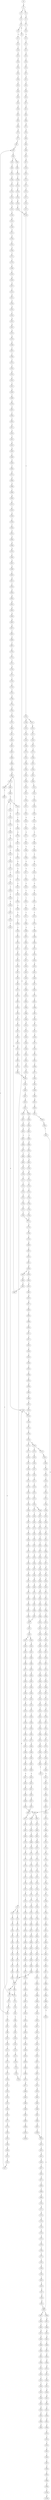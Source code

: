 strict digraph  {
	S0 -> S1 [ label = G ];
	S1 -> S2 [ label = A ];
	S1 -> S3 [ label = T ];
	S2 -> S4 [ label = A ];
	S3 -> S5 [ label = G ];
	S4 -> S6 [ label = C ];
	S5 -> S7 [ label = C ];
	S6 -> S8 [ label = C ];
	S6 -> S9 [ label = A ];
	S7 -> S10 [ label = A ];
	S8 -> S11 [ label = T ];
	S9 -> S12 [ label = C ];
	S10 -> S13 [ label = T ];
	S11 -> S14 [ label = T ];
	S12 -> S15 [ label = G ];
	S12 -> S16 [ label = C ];
	S13 -> S17 [ label = C ];
	S14 -> S18 [ label = C ];
	S15 -> S19 [ label = C ];
	S16 -> S20 [ label = C ];
	S17 -> S21 [ label = C ];
	S18 -> S22 [ label = G ];
	S19 -> S23 [ label = G ];
	S20 -> S24 [ label = G ];
	S21 -> S25 [ label = G ];
	S22 -> S26 [ label = T ];
	S23 -> S27 [ label = C ];
	S24 -> S28 [ label = T ];
	S25 -> S29 [ label = C ];
	S26 -> S30 [ label = A ];
	S27 -> S31 [ label = A ];
	S28 -> S32 [ label = A ];
	S29 -> S33 [ label = A ];
	S30 -> S34 [ label = C ];
	S31 -> S35 [ label = C ];
	S32 -> S36 [ label = C ];
	S33 -> S37 [ label = C ];
	S34 -> S38 [ label = T ];
	S35 -> S39 [ label = G ];
	S36 -> S40 [ label = G ];
	S37 -> S41 [ label = G ];
	S38 -> S42 [ label = T ];
	S39 -> S43 [ label = T ];
	S40 -> S44 [ label = T ];
	S41 -> S45 [ label = T ];
	S42 -> S46 [ label = C ];
	S43 -> S47 [ label = C ];
	S44 -> S48 [ label = C ];
	S45 -> S49 [ label = C ];
	S46 -> S50 [ label = A ];
	S47 -> S51 [ label = C ];
	S48 -> S52 [ label = C ];
	S49 -> S53 [ label = G ];
	S50 -> S54 [ label = A ];
	S51 -> S55 [ label = A ];
	S52 -> S56 [ label = A ];
	S53 -> S57 [ label = A ];
	S54 -> S58 [ label = G ];
	S55 -> S59 [ label = G ];
	S56 -> S60 [ label = G ];
	S57 -> S61 [ label = G ];
	S58 -> S62 [ label = C ];
	S59 -> S63 [ label = C ];
	S60 -> S63 [ label = C ];
	S61 -> S64 [ label = C ];
	S62 -> S65 [ label = G ];
	S63 -> S66 [ label = T ];
	S63 -> S67 [ label = G ];
	S64 -> S68 [ label = G ];
	S65 -> S69 [ label = A ];
	S66 -> S70 [ label = T ];
	S67 -> S71 [ label = A ];
	S68 -> S72 [ label = A ];
	S69 -> S73 [ label = G ];
	S70 -> S74 [ label = C ];
	S71 -> S75 [ label = G ];
	S72 -> S76 [ label = G ];
	S73 -> S77 [ label = T ];
	S74 -> S78 [ label = A ];
	S75 -> S79 [ label = T ];
	S76 -> S80 [ label = T ];
	S77 -> S81 [ label = C ];
	S78 -> S82 [ label = C ];
	S79 -> S83 [ label = C ];
	S80 -> S84 [ label = C ];
	S81 -> S85 [ label = C ];
	S82 -> S86 [ label = G ];
	S83 -> S85 [ label = C ];
	S83 -> S87 [ label = T ];
	S84 -> S88 [ label = G ];
	S85 -> S89 [ label = C ];
	S86 -> S90 [ label = C ];
	S87 -> S91 [ label = C ];
	S88 -> S92 [ label = A ];
	S89 -> S93 [ label = T ];
	S89 -> S94 [ label = G ];
	S90 -> S95 [ label = C ];
	S91 -> S96 [ label = G ];
	S92 -> S97 [ label = A ];
	S93 -> S98 [ label = C ];
	S94 -> S99 [ label = C ];
	S95 -> S100 [ label = C ];
	S96 -> S101 [ label = T ];
	S97 -> S102 [ label = C ];
	S98 -> S103 [ label = C ];
	S99 -> S104 [ label = C ];
	S100 -> S105 [ label = T ];
	S101 -> S106 [ label = C ];
	S102 -> S107 [ label = C ];
	S103 -> S108 [ label = G ];
	S104 -> S109 [ label = T ];
	S105 -> S110 [ label = T ];
	S106 -> S111 [ label = T ];
	S107 -> S112 [ label = T ];
	S108 -> S113 [ label = G ];
	S109 -> S114 [ label = G ];
	S110 -> S115 [ label = C ];
	S111 -> S116 [ label = G ];
	S112 -> S117 [ label = G ];
	S113 -> S118 [ label = T ];
	S114 -> S119 [ label = T ];
	S115 -> S120 [ label = A ];
	S116 -> S121 [ label = T ];
	S117 -> S122 [ label = T ];
	S118 -> S123 [ label = C ];
	S119 -> S124 [ label = C ];
	S120 -> S125 [ label = T ];
	S121 -> S126 [ label = T ];
	S122 -> S127 [ label = C ];
	S123 -> S128 [ label = T ];
	S124 -> S129 [ label = G ];
	S125 -> S130 [ label = C ];
	S126 -> S131 [ label = C ];
	S127 -> S132 [ label = G ];
	S128 -> S133 [ label = G ];
	S129 -> S134 [ label = C ];
	S130 -> S135 [ label = C ];
	S131 -> S136 [ label = C ];
	S132 -> S137 [ label = C ];
	S133 -> S138 [ label = G ];
	S134 -> S139 [ label = G ];
	S135 -> S140 [ label = A ];
	S136 -> S141 [ label = G ];
	S137 -> S139 [ label = G ];
	S138 -> S142 [ label = A ];
	S139 -> S143 [ label = C ];
	S140 -> S144 [ label = G ];
	S141 -> S145 [ label = T ];
	S142 -> S146 [ label = G ];
	S143 -> S147 [ label = G ];
	S143 -> S148 [ label = A ];
	S144 -> S149 [ label = A ];
	S145 -> S150 [ label = G ];
	S146 -> S151 [ label = G ];
	S147 -> S152 [ label = A ];
	S148 -> S153 [ label = A ];
	S149 -> S154 [ label = A ];
	S150 -> S155 [ label = G ];
	S151 -> S156 [ label = G ];
	S152 -> S157 [ label = G ];
	S153 -> S158 [ label = C ];
	S154 -> S159 [ label = C ];
	S155 -> S160 [ label = C ];
	S156 -> S161 [ label = T ];
	S157 -> S162 [ label = C ];
	S158 -> S163 [ label = C ];
	S159 -> S164 [ label = C ];
	S160 -> S165 [ label = C ];
	S161 -> S166 [ label = G ];
	S162 -> S167 [ label = A ];
	S163 -> S168 [ label = C ];
	S164 -> S169 [ label = A ];
	S164 -> S170 [ label = G ];
	S165 -> S171 [ label = C ];
	S166 -> S172 [ label = T ];
	S167 -> S173 [ label = G ];
	S168 -> S174 [ label = G ];
	S169 -> S175 [ label = G ];
	S169 -> S176 [ label = C ];
	S170 -> S177 [ label = G ];
	S171 -> S178 [ label = G ];
	S172 -> S179 [ label = T ];
	S173 -> S180 [ label = T ];
	S174 -> S181 [ label = T ];
	S175 -> S182 [ label = A ];
	S176 -> S183 [ label = C ];
	S177 -> S184 [ label = A ];
	S178 -> S185 [ label = T ];
	S179 -> S186 [ label = C ];
	S180 -> S187 [ label = G ];
	S181 -> S188 [ label = A ];
	S182 -> S189 [ label = C ];
	S183 -> S190 [ label = A ];
	S184 -> S191 [ label = C ];
	S185 -> S192 [ label = C ];
	S186 -> S193 [ label = C ];
	S187 -> S194 [ label = C ];
	S188 -> S195 [ label = C ];
	S189 -> S196 [ label = T ];
	S190 -> S197 [ label = C ];
	S191 -> S198 [ label = G ];
	S192 -> S199 [ label = C ];
	S193 -> S200 [ label = A ];
	S194 -> S201 [ label = A ];
	S195 -> S202 [ label = A ];
	S196 -> S203 [ label = C ];
	S197 -> S204 [ label = C ];
	S198 -> S205 [ label = C ];
	S199 -> S206 [ label = A ];
	S200 -> S207 [ label = G ];
	S201 -> S208 [ label = A ];
	S202 -> S209 [ label = G ];
	S203 -> S210 [ label = C ];
	S204 -> S211 [ label = C ];
	S205 -> S212 [ label = C ];
	S206 -> S213 [ label = G ];
	S207 -> S214 [ label = C ];
	S208 -> S215 [ label = C ];
	S209 -> S216 [ label = C ];
	S210 -> S217 [ label = C ];
	S211 -> S218 [ label = C ];
	S212 -> S219 [ label = C ];
	S213 -> S220 [ label = T ];
	S214 -> S221 [ label = A ];
	S215 -> S222 [ label = A ];
	S216 -> S223 [ label = A ];
	S217 -> S224 [ label = A ];
	S218 -> S225 [ label = T ];
	S219 -> S226 [ label = A ];
	S220 -> S227 [ label = A ];
	S221 -> S228 [ label = G ];
	S222 -> S229 [ label = G ];
	S223 -> S230 [ label = G ];
	S224 -> S231 [ label = T ];
	S225 -> S232 [ label = T ];
	S226 -> S233 [ label = T ];
	S227 -> S234 [ label = G ];
	S228 -> S235 [ label = A ];
	S229 -> S236 [ label = C ];
	S230 -> S237 [ label = G ];
	S231 -> S238 [ label = C ];
	S232 -> S239 [ label = C ];
	S233 -> S240 [ label = C ];
	S234 -> S241 [ label = G ];
	S234 -> S242 [ label = C ];
	S235 -> S243 [ label = T ];
	S236 -> S244 [ label = T ];
	S237 -> S245 [ label = T ];
	S238 -> S246 [ label = T ];
	S239 -> S247 [ label = C ];
	S239 -> S248 [ label = G ];
	S240 -> S249 [ label = G ];
	S241 -> S250 [ label = G ];
	S242 -> S251 [ label = T ];
	S243 -> S252 [ label = A ];
	S244 -> S253 [ label = A ];
	S245 -> S254 [ label = G ];
	S246 -> S255 [ label = G ];
	S247 -> S256 [ label = T ];
	S248 -> S257 [ label = A ];
	S249 -> S258 [ label = T ];
	S250 -> S259 [ label = T ];
	S251 -> S260 [ label = C ];
	S252 -> S261 [ label = A ];
	S253 -> S262 [ label = C ];
	S254 -> S263 [ label = C ];
	S255 -> S264 [ label = C ];
	S256 -> S265 [ label = G ];
	S257 -> S266 [ label = T ];
	S258 -> S267 [ label = C ];
	S259 -> S268 [ label = C ];
	S260 -> S269 [ label = C ];
	S261 -> S270 [ label = A ];
	S262 -> S271 [ label = G ];
	S263 -> S272 [ label = A ];
	S264 -> S273 [ label = C ];
	S265 -> S274 [ label = T ];
	S266 -> S275 [ label = C ];
	S267 -> S276 [ label = C ];
	S268 -> S277 [ label = A ];
	S269 -> S278 [ label = A ];
	S270 -> S279 [ label = A ];
	S271 -> S280 [ label = A ];
	S272 -> S281 [ label = C ];
	S273 -> S282 [ label = A ];
	S274 -> S283 [ label = C ];
	S275 -> S284 [ label = G ];
	S276 -> S285 [ label = T ];
	S277 -> S286 [ label = C ];
	S278 -> S287 [ label = C ];
	S279 -> S288 [ label = A ];
	S280 -> S289 [ label = G ];
	S281 -> S290 [ label = G ];
	S282 -> S291 [ label = G ];
	S283 -> S292 [ label = C ];
	S284 -> S293 [ label = T ];
	S285 -> S294 [ label = C ];
	S286 -> S295 [ label = T ];
	S287 -> S296 [ label = C ];
	S288 -> S297 [ label = C ];
	S289 -> S298 [ label = A ];
	S290 -> S299 [ label = C ];
	S291 -> S300 [ label = T ];
	S292 -> S301 [ label = T ];
	S293 -> S302 [ label = T ];
	S294 -> S303 [ label = T ];
	S295 -> S304 [ label = C ];
	S296 -> S305 [ label = G ];
	S297 -> S306 [ label = T ];
	S298 -> S307 [ label = A ];
	S299 -> S308 [ label = G ];
	S300 -> S309 [ label = C ];
	S301 -> S310 [ label = T ];
	S302 -> S311 [ label = T ];
	S303 -> S312 [ label = T ];
	S304 -> S313 [ label = G ];
	S305 -> S314 [ label = G ];
	S306 -> S315 [ label = T ];
	S307 -> S316 [ label = C ];
	S308 -> S317 [ label = G ];
	S309 -> S318 [ label = G ];
	S310 -> S319 [ label = G ];
	S311 -> S320 [ label = G ];
	S312 -> S321 [ label = C ];
	S313 -> S322 [ label = C ];
	S314 -> S323 [ label = A ];
	S315 -> S324 [ label = T ];
	S316 -> S325 [ label = T ];
	S317 -> S326 [ label = T ];
	S318 -> S327 [ label = T ];
	S319 -> S328 [ label = T ];
	S320 -> S329 [ label = T ];
	S321 -> S330 [ label = T ];
	S322 -> S331 [ label = T ];
	S323 -> S332 [ label = C ];
	S324 -> S333 [ label = G ];
	S325 -> S334 [ label = G ];
	S326 -> S335 [ label = G ];
	S327 -> S336 [ label = A ];
	S328 -> S337 [ label = A ];
	S329 -> S338 [ label = A ];
	S330 -> S339 [ label = C ];
	S331 -> S340 [ label = T ];
	S332 -> S341 [ label = G ];
	S333 -> S342 [ label = C ];
	S334 -> S343 [ label = G ];
	S335 -> S344 [ label = C ];
	S336 -> S345 [ label = A ];
	S337 -> S346 [ label = G ];
	S338 -> S347 [ label = G ];
	S339 -> S348 [ label = G ];
	S340 -> S349 [ label = C ];
	S341 -> S350 [ label = T ];
	S342 -> S351 [ label = C ];
	S343 -> S352 [ label = C ];
	S344 -> S353 [ label = C ];
	S345 -> S354 [ label = G ];
	S346 -> S355 [ label = G ];
	S347 -> S356 [ label = G ];
	S348 -> S357 [ label = G ];
	S349 -> S358 [ label = A ];
	S350 -> S359 [ label = C ];
	S351 -> S360 [ label = G ];
	S352 -> S361 [ label = G ];
	S353 -> S362 [ label = G ];
	S354 -> S363 [ label = A ];
	S355 -> S364 [ label = A ];
	S356 -> S365 [ label = A ];
	S357 -> S366 [ label = A ];
	S358 -> S367 [ label = T ];
	S359 -> S368 [ label = G ];
	S360 -> S369 [ label = T ];
	S361 -> S370 [ label = C ];
	S362 -> S371 [ label = C ];
	S363 -> S372 [ label = C ];
	S364 -> S373 [ label = G ];
	S365 -> S374 [ label = A ];
	S366 -> S375 [ label = G ];
	S367 -> S376 [ label = C ];
	S368 -> S377 [ label = T ];
	S369 -> S378 [ label = A ];
	S370 -> S379 [ label = A ];
	S371 -> S380 [ label = A ];
	S372 -> S381 [ label = G ];
	S373 -> S382 [ label = A ];
	S374 -> S383 [ label = A ];
	S375 -> S384 [ label = A ];
	S376 -> S385 [ label = C ];
	S377 -> S386 [ label = G ];
	S378 -> S387 [ label = G ];
	S379 -> S388 [ label = G ];
	S380 -> S389 [ label = A ];
	S381 -> S390 [ label = G ];
	S382 -> S391 [ label = G ];
	S383 -> S392 [ label = G ];
	S384 -> S393 [ label = G ];
	S385 -> S140 [ label = A ];
	S386 -> S394 [ label = A ];
	S387 -> S395 [ label = C ];
	S388 -> S396 [ label = C ];
	S389 -> S397 [ label = C ];
	S390 -> S398 [ label = C ];
	S391 -> S399 [ label = G ];
	S392 -> S400 [ label = G ];
	S393 -> S401 [ label = G ];
	S394 -> S402 [ label = C ];
	S395 -> S403 [ label = C ];
	S396 -> S404 [ label = G ];
	S397 -> S405 [ label = C ];
	S398 -> S406 [ label = T ];
	S399 -> S407 [ label = T ];
	S400 -> S408 [ label = T ];
	S401 -> S409 [ label = T ];
	S402 -> S410 [ label = C ];
	S403 -> S411 [ label = G ];
	S404 -> S412 [ label = G ];
	S405 -> S413 [ label = A ];
	S406 -> S414 [ label = C ];
	S407 -> S415 [ label = C ];
	S408 -> S416 [ label = C ];
	S409 -> S415 [ label = C ];
	S410 -> S417 [ label = G ];
	S411 -> S418 [ label = G ];
	S412 -> S419 [ label = G ];
	S413 -> S420 [ label = G ];
	S414 -> S421 [ label = T ];
	S415 -> S422 [ label = C ];
	S416 -> S423 [ label = C ];
	S417 -> S424 [ label = G ];
	S418 -> S425 [ label = T ];
	S419 -> S426 [ label = T ];
	S420 -> S427 [ label = T ];
	S421 -> S428 [ label = C ];
	S422 -> S429 [ label = C ];
	S423 -> S430 [ label = C ];
	S424 -> S431 [ label = T ];
	S425 -> S432 [ label = G ];
	S426 -> S433 [ label = G ];
	S427 -> S434 [ label = C ];
	S428 -> S435 [ label = G ];
	S429 -> S436 [ label = A ];
	S429 -> S437 [ label = G ];
	S430 -> S438 [ label = G ];
	S431 -> S439 [ label = C ];
	S432 -> S440 [ label = A ];
	S433 -> S441 [ label = C ];
	S434 -> S442 [ label = G ];
	S435 -> S443 [ label = A ];
	S436 -> S444 [ label = G ];
	S437 -> S445 [ label = G ];
	S438 -> S446 [ label = A ];
	S439 -> S447 [ label = G ];
	S440 -> S448 [ label = C ];
	S441 -> S449 [ label = C ];
	S442 -> S450 [ label = C ];
	S443 -> S451 [ label = A ];
	S444 -> S452 [ label = A ];
	S445 -> S453 [ label = A ];
	S446 -> S454 [ label = A ];
	S447 -> S455 [ label = C ];
	S448 -> S456 [ label = G ];
	S449 -> S457 [ label = G ];
	S450 -> S458 [ label = G ];
	S451 -> S459 [ label = G ];
	S452 -> S460 [ label = G ];
	S453 -> S461 [ label = G ];
	S454 -> S462 [ label = G ];
	S455 -> S463 [ label = G ];
	S456 -> S464 [ label = T ];
	S457 -> S465 [ label = C ];
	S458 -> S466 [ label = C ];
	S459 -> S467 [ label = T ];
	S460 -> S468 [ label = C ];
	S461 -> S469 [ label = G ];
	S462 -> S470 [ label = T ];
	S463 -> S471 [ label = T ];
	S464 -> S472 [ label = G ];
	S465 -> S473 [ label = C ];
	S466 -> S474 [ label = A ];
	S467 -> S475 [ label = C ];
	S468 -> S476 [ label = C ];
	S469 -> S477 [ label = C ];
	S470 -> S478 [ label = C ];
	S471 -> S479 [ label = A ];
	S472 -> S480 [ label = G ];
	S473 -> S481 [ label = G ];
	S474 -> S482 [ label = G ];
	S475 -> S483 [ label = G ];
	S476 -> S484 [ label = A ];
	S477 -> S485 [ label = G ];
	S478 -> S486 [ label = G ];
	S479 -> S487 [ label = G ];
	S480 -> S488 [ label = G ];
	S481 -> S489 [ label = G ];
	S482 -> S490 [ label = C ];
	S483 -> S491 [ label = C ];
	S484 -> S492 [ label = C ];
	S485 -> S493 [ label = T ];
	S486 -> S494 [ label = A ];
	S487 -> S495 [ label = C ];
	S488 -> S496 [ label = T ];
	S489 -> S497 [ label = T ];
	S490 -> S498 [ label = C ];
	S491 -> S499 [ label = G ];
	S492 -> S500 [ label = G ];
	S493 -> S501 [ label = G ];
	S494 -> S502 [ label = G ];
	S495 -> S503 [ label = C ];
	S496 -> S504 [ label = A ];
	S497 -> S505 [ label = G ];
	S498 -> S506 [ label = G ];
	S499 -> S507 [ label = G ];
	S500 -> S508 [ label = G ];
	S501 -> S509 [ label = G ];
	S502 -> S510 [ label = G ];
	S503 -> S511 [ label = G ];
	S504 -> S512 [ label = C ];
	S505 -> S513 [ label = G ];
	S506 -> S514 [ label = G ];
	S507 -> S515 [ label = C ];
	S508 -> S516 [ label = T ];
	S509 -> S517 [ label = T ];
	S510 -> S518 [ label = T ];
	S511 -> S519 [ label = C ];
	S512 -> S520 [ label = T ];
	S513 -> S521 [ label = T ];
	S514 -> S522 [ label = T ];
	S515 -> S523 [ label = T ];
	S516 -> S524 [ label = T ];
	S517 -> S525 [ label = A ];
	S518 -> S526 [ label = A ];
	S519 -> S527 [ label = T ];
	S520 -> S528 [ label = A ];
	S521 -> S529 [ label = G ];
	S522 -> S530 [ label = G ];
	S523 -> S531 [ label = A ];
	S524 -> S532 [ label = A ];
	S525 -> S533 [ label = T ];
	S526 -> S534 [ label = T ];
	S527 -> S535 [ label = G ];
	S528 -> S536 [ label = T ];
	S529 -> S537 [ label = G ];
	S530 -> S538 [ label = G ];
	S531 -> S539 [ label = T ];
	S532 -> S540 [ label = C ];
	S533 -> S541 [ label = G ];
	S534 -> S542 [ label = A ];
	S535 -> S543 [ label = G ];
	S536 -> S544 [ label = T ];
	S537 -> S545 [ label = A ];
	S538 -> S546 [ label = A ];
	S539 -> S547 [ label = A ];
	S540 -> S548 [ label = T ];
	S541 -> S549 [ label = A ];
	S542 -> S550 [ label = A ];
	S543 -> S551 [ label = A ];
	S544 -> S552 [ label = G ];
	S545 -> S553 [ label = A ];
	S546 -> S554 [ label = A ];
	S547 -> S555 [ label = G ];
	S548 -> S556 [ label = G ];
	S549 -> S557 [ label = G ];
	S550 -> S558 [ label = G ];
	S551 -> S559 [ label = A ];
	S552 -> S560 [ label = G ];
	S553 -> S561 [ label = C ];
	S554 -> S562 [ label = G ];
	S555 -> S563 [ label = T ];
	S556 -> S564 [ label = C ];
	S557 -> S565 [ label = C ];
	S558 -> S566 [ label = T ];
	S559 -> S567 [ label = G ];
	S560 -> S568 [ label = A ];
	S561 -> S569 [ label = C ];
	S562 -> S570 [ label = A ];
	S563 -> S571 [ label = A ];
	S564 -> S572 [ label = A ];
	S565 -> S573 [ label = G ];
	S566 -> S574 [ label = C ];
	S567 -> S575 [ label = A ];
	S568 -> S576 [ label = A ];
	S569 -> S577 [ label = T ];
	S570 -> S578 [ label = A ];
	S571 -> S579 [ label = G ];
	S572 -> S580 [ label = G ];
	S573 -> S581 [ label = G ];
	S574 -> S582 [ label = G ];
	S575 -> S583 [ label = A ];
	S576 -> S584 [ label = C ];
	S577 -> S585 [ label = C ];
	S578 -> S586 [ label = C ];
	S579 -> S587 [ label = C ];
	S580 -> S588 [ label = A ];
	S581 -> S589 [ label = T ];
	S582 -> S590 [ label = T ];
	S583 -> S586 [ label = C ];
	S584 -> S591 [ label = G ];
	S585 -> S592 [ label = G ];
	S586 -> S593 [ label = G ];
	S587 -> S594 [ label = C ];
	S588 -> S595 [ label = C ];
	S589 -> S596 [ label = C ];
	S590 -> S597 [ label = G ];
	S591 -> S598 [ label = G ];
	S592 -> S599 [ label = G ];
	S593 -> S600 [ label = G ];
	S594 -> S601 [ label = G ];
	S595 -> S602 [ label = G ];
	S596 -> S603 [ label = G ];
	S597 -> S604 [ label = G ];
	S598 -> S605 [ label = T ];
	S599 -> S606 [ label = C ];
	S600 -> S607 [ label = C ];
	S601 -> S608 [ label = A ];
	S602 -> S609 [ label = G ];
	S603 -> S610 [ label = C ];
	S604 -> S611 [ label = T ];
	S605 -> S612 [ label = A ];
	S606 -> S613 [ label = A ];
	S607 -> S614 [ label = A ];
	S608 -> S615 [ label = A ];
	S609 -> S616 [ label = A ];
	S610 -> S617 [ label = A ];
	S611 -> S618 [ label = A ];
	S612 -> S619 [ label = C ];
	S613 -> S620 [ label = C ];
	S614 -> S621 [ label = C ];
	S615 -> S622 [ label = A ];
	S616 -> S623 [ label = C ];
	S617 -> S624 [ label = C ];
	S618 -> S625 [ label = C ];
	S619 -> S626 [ label = G ];
	S620 -> S627 [ label = G ];
	S621 -> S628 [ label = C ];
	S621 -> S629 [ label = T ];
	S622 -> S630 [ label = C ];
	S623 -> S631 [ label = A ];
	S624 -> S632 [ label = G ];
	S625 -> S633 [ label = C ];
	S626 -> S634 [ label = A ];
	S627 -> S635 [ label = C ];
	S628 -> S636 [ label = G ];
	S629 -> S637 [ label = G ];
	S630 -> S638 [ label = C ];
	S631 -> S639 [ label = C ];
	S632 -> S640 [ label = C ];
	S633 -> S641 [ label = G ];
	S634 -> S642 [ label = A ];
	S635 -> S643 [ label = G ];
	S636 -> S644 [ label = G ];
	S637 -> S645 [ label = G ];
	S638 -> S646 [ label = C ];
	S639 -> S647 [ label = A ];
	S640 -> S648 [ label = G ];
	S641 -> S649 [ label = G ];
	S642 -> S650 [ label = G ];
	S643 -> S651 [ label = C ];
	S644 -> S652 [ label = G ];
	S645 -> S653 [ label = G ];
	S646 -> S654 [ label = C ];
	S647 -> S655 [ label = C ];
	S648 -> S656 [ label = C ];
	S649 -> S657 [ label = T ];
	S650 -> S658 [ label = A ];
	S651 -> S659 [ label = G ];
	S652 -> S660 [ label = A ];
	S653 -> S661 [ label = A ];
	S654 -> S662 [ label = G ];
	S655 -> S663 [ label = C ];
	S656 -> S659 [ label = G ];
	S657 -> S664 [ label = G ];
	S658 -> S665 [ label = A ];
	S659 -> S666 [ label = C ];
	S659 -> S667 [ label = G ];
	S660 -> S668 [ label = A ];
	S661 -> S669 [ label = A ];
	S662 -> S670 [ label = A ];
	S663 -> S671 [ label = T ];
	S664 -> S672 [ label = G ];
	S665 -> S673 [ label = G ];
	S666 -> S674 [ label = G ];
	S667 -> S675 [ label = C ];
	S668 -> S676 [ label = T ];
	S669 -> S677 [ label = C ];
	S670 -> S678 [ label = C ];
	S671 -> S679 [ label = C ];
	S672 -> S680 [ label = T ];
	S673 -> S681 [ label = T ];
	S674 -> S682 [ label = T ];
	S675 -> S683 [ label = T ];
	S676 -> S684 [ label = T ];
	S677 -> S685 [ label = T ];
	S678 -> S686 [ label = T ];
	S679 -> S687 [ label = T ];
	S680 -> S688 [ label = T ];
	S681 -> S689 [ label = G ];
	S682 -> S690 [ label = C ];
	S683 -> S691 [ label = G ];
	S684 -> S692 [ label = G ];
	S685 -> S693 [ label = G ];
	S686 -> S694 [ label = A ];
	S687 -> S695 [ label = A ];
	S688 -> S696 [ label = A ];
	S689 -> S697 [ label = T ];
	S690 -> S698 [ label = G ];
	S691 -> S699 [ label = G ];
	S692 -> S700 [ label = A ];
	S693 -> S701 [ label = G ];
	S694 -> S702 [ label = G ];
	S695 -> S703 [ label = G ];
	S696 -> S704 [ label = G ];
	S697 -> S705 [ label = C ];
	S698 -> S706 [ label = A ];
	S699 -> S707 [ label = A ];
	S700 -> S708 [ label = A ];
	S701 -> S709 [ label = A ];
	S702 -> S710 [ label = A ];
	S703 -> S711 [ label = A ];
	S704 -> S712 [ label = A ];
	S705 -> S713 [ label = C ];
	S706 -> S714 [ label = C ];
	S707 -> S715 [ label = A ];
	S708 -> S716 [ label = C ];
	S709 -> S717 [ label = C ];
	S710 -> S718 [ label = A ];
	S711 -> S719 [ label = A ];
	S712 -> S720 [ label = A ];
	S713 -> S721 [ label = T ];
	S714 -> S722 [ label = G ];
	S715 -> S723 [ label = T ];
	S716 -> S724 [ label = C ];
	S717 -> S725 [ label = C ];
	S718 -> S726 [ label = T ];
	S719 -> S727 [ label = C ];
	S720 -> S728 [ label = G ];
	S721 -> S729 [ label = G ];
	S722 -> S730 [ label = C ];
	S723 -> S731 [ label = G ];
	S724 -> S732 [ label = C ];
	S725 -> S733 [ label = C ];
	S726 -> S734 [ label = C ];
	S727 -> S735 [ label = G ];
	S728 -> S736 [ label = G ];
	S729 -> S737 [ label = G ];
	S730 -> S738 [ label = G ];
	S731 -> S739 [ label = G ];
	S732 -> S740 [ label = G ];
	S733 -> S741 [ label = G ];
	S734 -> S742 [ label = G ];
	S735 -> S743 [ label = A ];
	S736 -> S744 [ label = G ];
	S737 -> S745 [ label = C ];
	S738 -> S746 [ label = C ];
	S739 -> S747 [ label = G ];
	S740 -> S748 [ label = T ];
	S741 -> S749 [ label = T ];
	S742 -> S750 [ label = G ];
	S743 -> S751 [ label = G ];
	S744 -> S752 [ label = G ];
	S745 -> S753 [ label = C ];
	S746 -> S754 [ label = C ];
	S747 -> S755 [ label = G ];
	S748 -> S756 [ label = C ];
	S749 -> S757 [ label = C ];
	S750 -> S758 [ label = G ];
	S751 -> S759 [ label = G ];
	S752 -> S760 [ label = G ];
	S753 -> S761 [ label = T ];
	S754 -> S762 [ label = T ];
	S755 -> S763 [ label = T ];
	S756 -> S764 [ label = T ];
	S757 -> S765 [ label = T ];
	S758 -> S766 [ label = T ];
	S759 -> S767 [ label = T ];
	S760 -> S768 [ label = T ];
	S761 -> S769 [ label = G ];
	S762 -> S770 [ label = C ];
	S763 -> S771 [ label = C ];
	S764 -> S772 [ label = C ];
	S765 -> S772 [ label = C ];
	S766 -> S773 [ label = A ];
	S767 -> S774 [ label = G ];
	S768 -> S775 [ label = C ];
	S769 -> S776 [ label = G ];
	S770 -> S777 [ label = G ];
	S771 -> S778 [ label = C ];
	S772 -> S779 [ label = G ];
	S773 -> S780 [ label = T ];
	S774 -> S781 [ label = T ];
	S775 -> S782 [ label = C ];
	S776 -> S783 [ label = G ];
	S777 -> S784 [ label = G ];
	S778 -> S785 [ label = G ];
	S779 -> S786 [ label = G ];
	S780 -> S787 [ label = C ];
	S781 -> S788 [ label = C ];
	S782 -> S789 [ label = G ];
	S783 -> S790 [ label = T ];
	S784 -> S791 [ label = G ];
	S785 -> S792 [ label = C ];
	S786 -> S793 [ label = C ];
	S787 -> S794 [ label = C ];
	S788 -> S795 [ label = C ];
	S789 -> S796 [ label = T ];
	S790 -> S797 [ label = C ];
	S791 -> S798 [ label = C ];
	S792 -> S799 [ label = C ];
	S793 -> S800 [ label = A ];
	S794 -> S801 [ label = C ];
	S795 -> S802 [ label = C ];
	S796 -> S803 [ label = C ];
	S797 -> S804 [ label = C ];
	S798 -> S805 [ label = T ];
	S799 -> S806 [ label = G ];
	S800 -> S807 [ label = C ];
	S801 -> S808 [ label = G ];
	S802 -> S809 [ label = T ];
	S803 -> S810 [ label = G ];
	S804 -> S811 [ label = C ];
	S805 -> S812 [ label = C ];
	S806 -> S813 [ label = G ];
	S807 -> S814 [ label = C ];
	S808 -> S815 [ label = A ];
	S809 -> S816 [ label = G ];
	S810 -> S817 [ label = G ];
	S811 -> S818 [ label = G ];
	S812 -> S819 [ label = A ];
	S813 -> S820 [ label = A ];
	S814 -> S821 [ label = G ];
	S815 -> S822 [ label = A ];
	S816 -> S823 [ label = T ];
	S817 -> S824 [ label = A ];
	S818 -> S825 [ label = A ];
	S819 -> S826 [ label = C ];
	S820 -> S827 [ label = A ];
	S821 -> S828 [ label = A ];
	S822 -> S829 [ label = A ];
	S823 -> S830 [ label = C ];
	S824 -> S831 [ label = A ];
	S825 -> S832 [ label = G ];
	S826 -> S833 [ label = G ];
	S827 -> S834 [ label = C ];
	S828 -> S835 [ label = G ];
	S828 -> S836 [ label = A ];
	S829 -> S837 [ label = G ];
	S830 -> S838 [ label = C ];
	S831 -> S839 [ label = C ];
	S832 -> S840 [ label = T ];
	S833 -> S841 [ label = T ];
	S834 -> S842 [ label = T ];
	S835 -> S843 [ label = T ];
	S836 -> S844 [ label = T ];
	S837 -> S845 [ label = T ];
	S838 -> S846 [ label = T ];
	S839 -> S847 [ label = A ];
	S839 -> S848 [ label = T ];
	S840 -> S849 [ label = C ];
	S841 -> S850 [ label = C ];
	S842 -> S851 [ label = G ];
	S843 -> S852 [ label = C ];
	S844 -> S853 [ label = G ];
	S845 -> S854 [ label = G ];
	S846 -> S855 [ label = A ];
	S847 -> S856 [ label = G ];
	S848 -> S857 [ label = A ];
	S849 -> S858 [ label = C ];
	S850 -> S859 [ label = C ];
	S851 -> S860 [ label = C ];
	S852 -> S861 [ label = C ];
	S853 -> S862 [ label = T ];
	S854 -> S863 [ label = T ];
	S855 -> S864 [ label = C ];
	S856 -> S865 [ label = G ];
	S857 -> S866 [ label = C ];
	S858 -> S867 [ label = A ];
	S859 -> S868 [ label = A ];
	S860 -> S869 [ label = A ];
	S861 -> S867 [ label = A ];
	S862 -> S870 [ label = A ];
	S863 -> S871 [ label = C ];
	S864 -> S872 [ label = T ];
	S865 -> S873 [ label = A ];
	S866 -> S874 [ label = A ];
	S867 -> S875 [ label = G ];
	S868 -> S59 [ label = G ];
	S869 -> S876 [ label = A ];
	S870 -> S877 [ label = G ];
	S871 -> S878 [ label = G ];
	S872 -> S879 [ label = A ];
	S873 -> S880 [ label = A ];
	S874 -> S881 [ label = A ];
	S875 -> S882 [ label = T ];
	S875 -> S883 [ label = C ];
	S876 -> S884 [ label = C ];
	S877 -> S885 [ label = T ];
	S878 -> S886 [ label = T ];
	S879 -> S887 [ label = C ];
	S880 -> S888 [ label = T ];
	S881 -> S889 [ label = C ];
	S882 -> S890 [ label = A ];
	S883 -> S891 [ label = T ];
	S884 -> S892 [ label = C ];
	S885 -> S893 [ label = T ];
	S886 -> S894 [ label = C ];
	S887 -> S895 [ label = C ];
	S888 -> S896 [ label = A ];
	S889 -> S897 [ label = G ];
	S890 -> S234 [ label = G ];
	S891 -> S70 [ label = T ];
	S892 -> S898 [ label = A ];
	S893 -> S899 [ label = T ];
	S894 -> S900 [ label = G ];
	S895 -> S901 [ label = A ];
	S896 -> S902 [ label = G ];
	S897 -> S903 [ label = A ];
	S898 -> S904 [ label = G ];
	S899 -> S905 [ label = C ];
	S900 -> S906 [ label = G ];
	S901 -> S907 [ label = G ];
	S902 -> S908 [ label = T ];
	S903 -> S909 [ label = A ];
	S904 -> S910 [ label = A ];
	S905 -> S911 [ label = A ];
	S906 -> S912 [ label = A ];
	S907 -> S913 [ label = G ];
	S908 -> S914 [ label = C ];
	S909 -> S915 [ label = A ];
	S910 -> S916 [ label = A ];
	S911 -> S917 [ label = C ];
	S912 -> S918 [ label = A ];
	S913 -> S919 [ label = A ];
	S914 -> S920 [ label = T ];
	S915 -> S921 [ label = A ];
	S916 -> S922 [ label = C ];
	S917 -> S923 [ label = T ];
	S918 -> S839 [ label = C ];
	S919 -> S924 [ label = G ];
	S920 -> S925 [ label = C ];
	S921 -> S926 [ label = C ];
	S922 -> S927 [ label = A ];
	S923 -> S928 [ label = C ];
	S924 -> S929 [ label = A ];
	S925 -> S930 [ label = T ];
	S926 -> S931 [ label = A ];
	S927 -> S932 [ label = G ];
	S928 -> S933 [ label = C ];
	S929 -> S934 [ label = G ];
	S930 -> S935 [ label = C ];
	S931 -> S936 [ label = G ];
	S932 -> S937 [ label = C ];
	S933 -> S938 [ label = T ];
	S934 -> S939 [ label = T ];
	S935 -> S940 [ label = T ];
	S936 -> S941 [ label = A ];
	S937 -> S942 [ label = C ];
	S938 -> S943 [ label = T ];
	S939 -> S944 [ label = C ];
	S940 -> S945 [ label = G ];
	S941 -> S946 [ label = A ];
	S942 -> S947 [ label = G ];
	S943 -> S948 [ label = T ];
	S944 -> S949 [ label = A ];
	S945 -> S950 [ label = A ];
	S946 -> S951 [ label = G ];
	S947 -> S952 [ label = T ];
	S948 -> S953 [ label = C ];
	S949 -> S954 [ label = G ];
	S950 -> S955 [ label = G ];
	S951 -> S956 [ label = G ];
	S952 -> S957 [ label = C ];
	S953 -> S958 [ label = A ];
	S954 -> S959 [ label = G ];
	S955 -> S960 [ label = T ];
	S956 -> S961 [ label = G ];
	S957 -> S962 [ label = C ];
	S958 -> S963 [ label = T ];
	S959 -> S964 [ label = A ];
	S960 -> S965 [ label = A ];
	S961 -> S966 [ label = G ];
	S962 -> S967 [ label = T ];
	S963 -> S968 [ label = C ];
	S964 -> S969 [ label = C ];
	S966 -> S970 [ label = T ];
	S967 -> S971 [ label = C ];
	S968 -> S972 [ label = C ];
	S969 -> S973 [ label = C ];
	S970 -> S974 [ label = C ];
	S971 -> S975 [ label = T ];
	S972 -> S976 [ label = A ];
	S973 -> S977 [ label = A ];
	S974 -> S978 [ label = T ];
	S975 -> S979 [ label = G ];
	S976 -> S144 [ label = G ];
	S977 -> S980 [ label = G ];
	S978 -> S981 [ label = C ];
	S979 -> S982 [ label = T ];
	S980 -> S983 [ label = T ];
	S981 -> S984 [ label = T ];
	S982 -> S985 [ label = C ];
	S983 -> S986 [ label = C ];
	S984 -> S987 [ label = C ];
	S985 -> S988 [ label = G ];
	S986 -> S989 [ label = T ];
	S987 -> S990 [ label = G ];
	S988 -> S991 [ label = T ];
	S989 -> S992 [ label = C ];
	S990 -> S993 [ label = T ];
	S991 -> S994 [ label = G ];
	S992 -> S995 [ label = T ];
	S993 -> S996 [ label = G ];
	S994 -> S997 [ label = G ];
	S995 -> S998 [ label = G ];
	S996 -> S999 [ label = G ];
	S997 -> S1000 [ label = T ];
	S998 -> S1001 [ label = T ];
	S999 -> S1002 [ label = T ];
	S1000 -> S618 [ label = A ];
	S1001 -> S1003 [ label = A ];
	S1002 -> S1004 [ label = A ];
}
